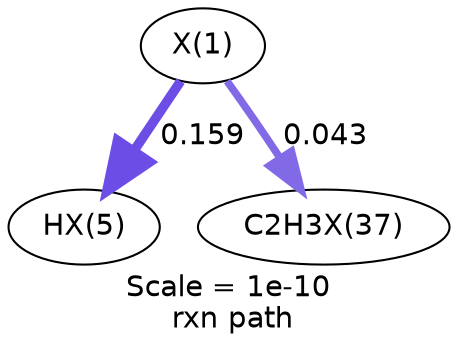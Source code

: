 digraph reaction_paths {
center=1;
s23 -> s24[fontname="Helvetica", style="setlinewidth(4.61)", arrowsize=2.31, color="0.7, 0.659, 0.9"
, label=" 0.159"];
s23 -> s25[fontname="Helvetica", style="setlinewidth(3.62)", arrowsize=1.81, color="0.7, 0.543, 0.9"
, label=" 0.043"];
s23 [ fontname="Helvetica", label="X(1)"];
s24 [ fontname="Helvetica", label="HX(5)"];
s25 [ fontname="Helvetica", label="C2H3X(37)"];
 label = "Scale = 1e-10\l rxn path";
 fontname = "Helvetica";
}
